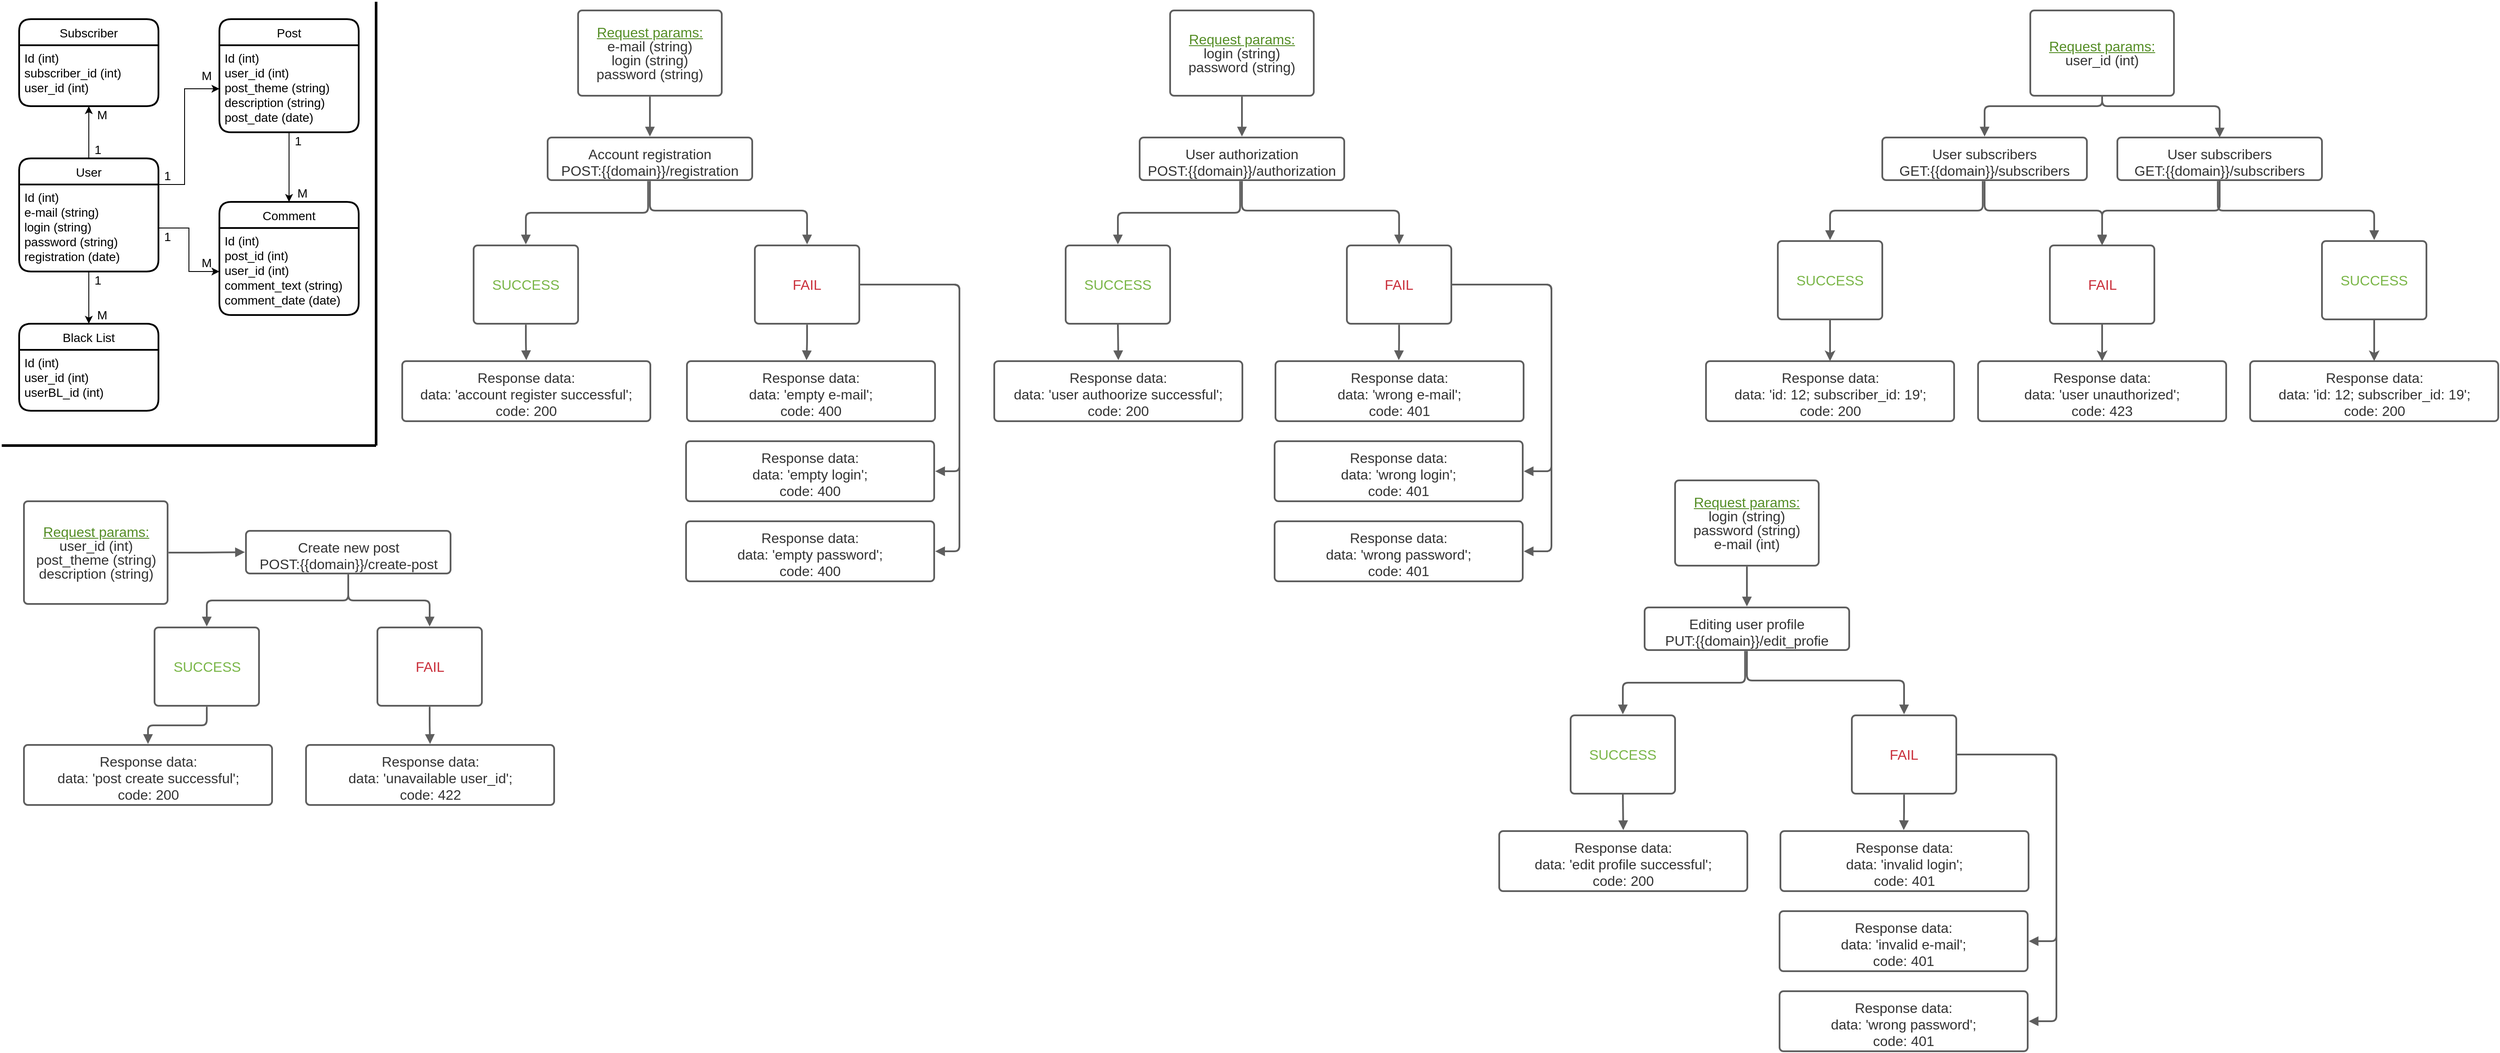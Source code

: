 <mxfile version="14.2.9" type="github">
  <diagram id="R2lEEEUBdFMjLlhIrx00" name="Page-1">
    <mxGraphModel dx="1271" dy="573" grid="1" gridSize="10" guides="1" tooltips="1" connect="1" arrows="1" fold="1" page="1" pageScale="1" pageWidth="850" pageHeight="1100" math="0" shadow="0" extFonts="Permanent Marker^https://fonts.googleapis.com/css?family=Permanent+Marker">
      <root>
        <mxCell id="0" />
        <mxCell id="1" parent="0" />
        <mxCell id="yUYZ5eMSsBjZkwTvTLRc-1" value="Subscriber" style="swimlane;childLayout=stackLayout;horizontal=1;startSize=30;horizontalStack=0;rounded=1;fontSize=14;fontStyle=0;strokeWidth=2;resizeParent=0;resizeLast=1;shadow=0;dashed=0;align=center;" parent="1" vertex="1">
          <mxGeometry x="30" y="30" width="160" height="100" as="geometry" />
        </mxCell>
        <mxCell id="yUYZ5eMSsBjZkwTvTLRc-2" value="Id (int)&#xa;subscriber_id (int)&#xa;user_id (int)&#xa;" style="align=left;strokeColor=none;fillColor=none;spacingLeft=4;fontSize=14;verticalAlign=top;resizable=0;rotatable=0;part=1;" parent="yUYZ5eMSsBjZkwTvTLRc-1" vertex="1">
          <mxGeometry y="30" width="160" height="70" as="geometry" />
        </mxCell>
        <mxCell id="yUYZ5eMSsBjZkwTvTLRc-13" style="edgeStyle=orthogonalEdgeStyle;rounded=0;orthogonalLoop=1;jettySize=auto;html=1;entryX=0.5;entryY=1;entryDx=0;entryDy=0;startSize=30;fontSize=14;" parent="1" source="yUYZ5eMSsBjZkwTvTLRc-3" target="yUYZ5eMSsBjZkwTvTLRc-2" edge="1">
          <mxGeometry relative="1" as="geometry" />
        </mxCell>
        <mxCell id="yUYZ5eMSsBjZkwTvTLRc-3" value="User" style="swimlane;childLayout=stackLayout;horizontal=1;startSize=30;horizontalStack=0;rounded=1;fontSize=14;fontStyle=0;strokeWidth=2;resizeParent=0;resizeLast=1;shadow=0;dashed=0;align=center;" parent="1" vertex="1">
          <mxGeometry x="30" y="190" width="160" height="130" as="geometry" />
        </mxCell>
        <mxCell id="yUYZ5eMSsBjZkwTvTLRc-4" value="Id (int)&#xa;e-mail (string)&#xa;login (string)&#xa;password (string)&#xa;registration (date)&#xa;" style="align=left;strokeColor=none;fillColor=none;spacingLeft=4;fontSize=14;verticalAlign=top;resizable=0;rotatable=0;part=1;" parent="yUYZ5eMSsBjZkwTvTLRc-3" vertex="1">
          <mxGeometry y="30" width="160" height="100" as="geometry" />
        </mxCell>
        <mxCell id="yUYZ5eMSsBjZkwTvTLRc-5" value="Black List" style="swimlane;childLayout=stackLayout;horizontal=1;startSize=30;horizontalStack=0;rounded=1;fontSize=14;fontStyle=0;strokeWidth=2;resizeParent=0;resizeLast=1;shadow=0;dashed=0;align=center;" parent="1" vertex="1">
          <mxGeometry x="30" y="380" width="160" height="100" as="geometry" />
        </mxCell>
        <mxCell id="yUYZ5eMSsBjZkwTvTLRc-6" value="Id (int)&#xa;user_id (int)&#xa;userBL_id (int)&#xa;" style="align=left;strokeColor=none;fillColor=none;spacingLeft=4;fontSize=14;verticalAlign=top;resizable=0;rotatable=0;part=1;" parent="yUYZ5eMSsBjZkwTvTLRc-5" vertex="1">
          <mxGeometry y="30" width="160" height="70" as="geometry" />
        </mxCell>
        <mxCell id="yUYZ5eMSsBjZkwTvTLRc-7" value="Comment" style="swimlane;childLayout=stackLayout;horizontal=1;startSize=30;horizontalStack=0;rounded=1;fontSize=14;fontStyle=0;strokeWidth=2;resizeParent=0;resizeLast=1;shadow=0;dashed=0;align=center;" parent="1" vertex="1">
          <mxGeometry x="260" y="240" width="160" height="130" as="geometry" />
        </mxCell>
        <mxCell id="yUYZ5eMSsBjZkwTvTLRc-8" value="Id (int)&#xa;post_id (int)&#xa;user_id (int)&#xa;comment_text (string)&#xa;comment_date (date)&#xa;" style="align=left;strokeColor=none;fillColor=none;spacingLeft=4;fontSize=14;verticalAlign=top;resizable=0;rotatable=0;part=1;" parent="yUYZ5eMSsBjZkwTvTLRc-7" vertex="1">
          <mxGeometry y="30" width="160" height="100" as="geometry" />
        </mxCell>
        <mxCell id="yUYZ5eMSsBjZkwTvTLRc-9" value="Post" style="swimlane;childLayout=stackLayout;horizontal=1;startSize=30;horizontalStack=0;rounded=1;fontSize=14;fontStyle=0;strokeWidth=2;resizeParent=0;resizeLast=1;shadow=0;dashed=0;align=center;" parent="1" vertex="1">
          <mxGeometry x="260" y="30" width="160" height="130" as="geometry" />
        </mxCell>
        <mxCell id="yUYZ5eMSsBjZkwTvTLRc-10" value="Id (int)&#xa;user_id (int)&#xa;post_theme (string)&#xa;description (string)&#xa;post_date (date)&#xa;" style="align=left;strokeColor=none;fillColor=none;spacingLeft=4;fontSize=14;verticalAlign=top;resizable=0;rotatable=0;part=1;" parent="yUYZ5eMSsBjZkwTvTLRc-9" vertex="1">
          <mxGeometry y="30" width="160" height="100" as="geometry" />
        </mxCell>
        <mxCell id="yUYZ5eMSsBjZkwTvTLRc-15" style="edgeStyle=orthogonalEdgeStyle;rounded=0;orthogonalLoop=1;jettySize=auto;html=1;exitX=1;exitY=0;exitDx=0;exitDy=0;entryX=0;entryY=0.5;entryDx=0;entryDy=0;startSize=30;fontSize=14;" parent="1" source="yUYZ5eMSsBjZkwTvTLRc-4" target="yUYZ5eMSsBjZkwTvTLRc-10" edge="1">
          <mxGeometry relative="1" as="geometry">
            <Array as="points">
              <mxPoint x="220" y="220" />
              <mxPoint x="220" y="110" />
            </Array>
          </mxGeometry>
        </mxCell>
        <mxCell id="yUYZ5eMSsBjZkwTvTLRc-16" style="edgeStyle=orthogonalEdgeStyle;rounded=0;orthogonalLoop=1;jettySize=auto;html=1;entryX=0;entryY=0.5;entryDx=0;entryDy=0;startSize=30;fontSize=14;" parent="1" source="yUYZ5eMSsBjZkwTvTLRc-4" target="yUYZ5eMSsBjZkwTvTLRc-8" edge="1">
          <mxGeometry relative="1" as="geometry" />
        </mxCell>
        <mxCell id="yUYZ5eMSsBjZkwTvTLRc-17" style="edgeStyle=orthogonalEdgeStyle;rounded=0;orthogonalLoop=1;jettySize=auto;html=1;entryX=0.5;entryY=0;entryDx=0;entryDy=0;startSize=30;fontSize=14;" parent="1" source="yUYZ5eMSsBjZkwTvTLRc-4" target="yUYZ5eMSsBjZkwTvTLRc-5" edge="1">
          <mxGeometry relative="1" as="geometry" />
        </mxCell>
        <mxCell id="yUYZ5eMSsBjZkwTvTLRc-18" value="&lt;div&gt;1&lt;/div&gt;" style="text;html=1;align=center;verticalAlign=middle;resizable=0;points=[];autosize=1;fontSize=14;" parent="1" vertex="1">
          <mxGeometry x="110" y="320" width="20" height="20" as="geometry" />
        </mxCell>
        <mxCell id="yUYZ5eMSsBjZkwTvTLRc-19" value="M" style="text;html=1;align=center;verticalAlign=middle;resizable=0;points=[];autosize=1;fontSize=14;" parent="1" vertex="1">
          <mxGeometry x="110" y="360" width="30" height="20" as="geometry" />
        </mxCell>
        <mxCell id="yUYZ5eMSsBjZkwTvTLRc-20" value="&lt;div&gt;1&lt;/div&gt;" style="text;html=1;align=center;verticalAlign=middle;resizable=0;points=[];autosize=1;fontSize=14;" parent="1" vertex="1">
          <mxGeometry x="110" y="170" width="20" height="20" as="geometry" />
        </mxCell>
        <mxCell id="yUYZ5eMSsBjZkwTvTLRc-21" value="&lt;div&gt;1&lt;/div&gt;" style="text;html=1;align=center;verticalAlign=middle;resizable=0;points=[];autosize=1;fontSize=14;" parent="1" vertex="1">
          <mxGeometry x="190" y="200" width="20" height="20" as="geometry" />
        </mxCell>
        <mxCell id="yUYZ5eMSsBjZkwTvTLRc-22" value="&lt;div&gt;1&lt;/div&gt;" style="text;html=1;align=center;verticalAlign=middle;resizable=0;points=[];autosize=1;fontSize=14;" parent="1" vertex="1">
          <mxGeometry x="190" y="270" width="20" height="20" as="geometry" />
        </mxCell>
        <mxCell id="yUYZ5eMSsBjZkwTvTLRc-23" value="M" style="text;html=1;align=center;verticalAlign=middle;resizable=0;points=[];autosize=1;fontSize=14;" parent="1" vertex="1">
          <mxGeometry x="110" y="130" width="30" height="20" as="geometry" />
        </mxCell>
        <mxCell id="yUYZ5eMSsBjZkwTvTLRc-24" value="M" style="text;html=1;align=center;verticalAlign=middle;resizable=0;points=[];autosize=1;fontSize=14;" parent="1" vertex="1">
          <mxGeometry x="230" y="300" width="30" height="20" as="geometry" />
        </mxCell>
        <mxCell id="yUYZ5eMSsBjZkwTvTLRc-25" value="M" style="text;html=1;align=center;verticalAlign=middle;resizable=0;points=[];autosize=1;fontSize=14;" parent="1" vertex="1">
          <mxGeometry x="230" y="85" width="30" height="20" as="geometry" />
        </mxCell>
        <mxCell id="yUYZ5eMSsBjZkwTvTLRc-26" style="edgeStyle=orthogonalEdgeStyle;rounded=0;orthogonalLoop=1;jettySize=auto;html=1;entryX=0.5;entryY=0;entryDx=0;entryDy=0;startSize=30;fontSize=14;" parent="1" source="yUYZ5eMSsBjZkwTvTLRc-10" target="yUYZ5eMSsBjZkwTvTLRc-7" edge="1">
          <mxGeometry relative="1" as="geometry" />
        </mxCell>
        <mxCell id="yUYZ5eMSsBjZkwTvTLRc-27" value="M" style="text;html=1;align=center;verticalAlign=middle;resizable=0;points=[];autosize=1;fontSize=14;" parent="1" vertex="1">
          <mxGeometry x="340" y="220" width="30" height="20" as="geometry" />
        </mxCell>
        <mxCell id="yUYZ5eMSsBjZkwTvTLRc-28" value="&lt;div&gt;1&lt;/div&gt;" style="text;html=1;align=center;verticalAlign=middle;resizable=0;points=[];autosize=1;fontSize=14;" parent="1" vertex="1">
          <mxGeometry x="340" y="160" width="20" height="20" as="geometry" />
        </mxCell>
        <mxCell id="yUYZ5eMSsBjZkwTvTLRc-30" value="" style="endArrow=none;html=1;fontSize=14;spacing=2;strokeWidth=3;" parent="1" edge="1">
          <mxGeometry width="50" height="50" relative="1" as="geometry">
            <mxPoint x="440" y="520" as="sourcePoint" />
            <mxPoint x="440" y="10" as="targetPoint" />
          </mxGeometry>
        </mxCell>
        <mxCell id="yUYZ5eMSsBjZkwTvTLRc-31" value="" style="endArrow=none;html=1;fontSize=14;strokeWidth=3;" parent="1" edge="1">
          <mxGeometry width="50" height="50" relative="1" as="geometry">
            <mxPoint x="10" y="520" as="sourcePoint" />
            <mxPoint x="440" y="520" as="targetPoint" />
          </mxGeometry>
        </mxCell>
        <UserObject label="&lt;div style=&quot;display: flex; justify-content: center; text-align: center; align-items: baseline; font-size: 0; line-height: 1;&quot;&gt;&lt;span style=&quot;font-size:11px;&quot;&gt;&lt;span style=&quot;font-size:16px;color:#548d25;text-decoration: underline;&quot;&gt;Request params:&lt;/span&gt;&lt;span style=&quot;font-size:16px;color:#333333;&quot;&gt;&#xa;e-mail (string)&#xa;login (string)&#xa;password (string)&lt;/span&gt;&lt;/span&gt;&lt;/div&gt;" lucidchartObjectId="-0H-oo554zJ2" id="yUYZ5eMSsBjZkwTvTLRc-32">
          <mxCell style="html=1;overflow=block;blockSpacing=1;whiteSpace=wrap;;whiteSpace=wrap;fontSize=11;spacing=9;strokeColor=#5e5e5e;strokeOpacity=100;rounded=1;absoluteArcSize=1;arcSize=9;strokeWidth=2;" parent="1" vertex="1">
            <mxGeometry x="672" y="20" width="165" height="98" as="geometry" />
          </mxCell>
        </UserObject>
        <UserObject label="Account registration&lt;br&gt;POST:{{domain}}/registration" placeholders="1" lucidchartObjectId="vvI-MO7HrQGr" id="yUYZ5eMSsBjZkwTvTLRc-33">
          <mxCell style="html=1;overflow=block;blockSpacing=1;whiteSpace=wrap;;whiteSpace=wrap;fontSize=16;fontColor=#333333;spacing=9;strokeColor=#5e5e5e;strokeOpacity=100;rounded=1;absoluteArcSize=1;arcSize=9;strokeWidth=2;" parent="1" vertex="1">
            <mxGeometry x="637" y="166" width="235" height="49" as="geometry" />
          </mxCell>
        </UserObject>
        <UserObject label="" lucidchartObjectId="WxI-h9yUGtVR" id="yUYZ5eMSsBjZkwTvTLRc-34">
          <mxCell style="html=1;jettySize=18;whiteSpace=wrap;fontSize=11;strokeColor=#5E5E5E;strokeWidth=2;rounded=1;arcSize=12;edgeStyle=orthogonalEdgeStyle;startArrow=none;;endArrow=block;endFill=1;;exitX=0.5;exitY=1.011;exitPerimeter=0;entryX=0.5;entryY=-0.023;entryPerimeter=0;" parent="1" source="yUYZ5eMSsBjZkwTvTLRc-32" target="yUYZ5eMSsBjZkwTvTLRc-33" edge="1">
            <mxGeometry width="100" height="100" relative="1" as="geometry">
              <Array as="points" />
            </mxGeometry>
          </mxCell>
        </UserObject>
        <UserObject label="SUCCESS" lucidchartObjectId="ozI-~Bv~R-w1" id="yUYZ5eMSsBjZkwTvTLRc-35">
          <mxCell style="html=1;overflow=block;blockSpacing=1;whiteSpace=wrap;;whiteSpace=wrap;fontSize=16;fontColor=#7ab648;spacing=9;strokeColor=#5e5e5e;strokeOpacity=100;rounded=1;absoluteArcSize=1;arcSize=9;strokeWidth=2;" parent="1" vertex="1">
            <mxGeometry x="552" y="290" width="120" height="90" as="geometry" />
          </mxCell>
        </UserObject>
        <UserObject label="FAIL" lucidchartObjectId="szI-w8sFnBnf" id="yUYZ5eMSsBjZkwTvTLRc-36">
          <mxCell style="html=1;overflow=block;blockSpacing=1;whiteSpace=wrap;;whiteSpace=wrap;fontSize=16;fontColor=#c92d39;spacing=9;strokeColor=#5e5e5e;strokeOpacity=100;rounded=1;absoluteArcSize=1;arcSize=9;strokeWidth=2;" parent="1" vertex="1">
            <mxGeometry x="875" y="290" width="120" height="90" as="geometry" />
          </mxCell>
        </UserObject>
        <UserObject label="" lucidchartObjectId="BAI-ErssLk9o" id="yUYZ5eMSsBjZkwTvTLRc-37">
          <mxCell style="html=1;jettySize=18;whiteSpace=wrap;fontSize=11;strokeColor=#5E5E5E;strokeWidth=2;rounded=1;arcSize=12;edgeStyle=orthogonalEdgeStyle;startArrow=none;;endArrow=block;endFill=1;;exitX=0.491;exitY=1.023;exitPerimeter=0;entryX=0.5;entryY=-0.012;entryPerimeter=0;" parent="1" source="yUYZ5eMSsBjZkwTvTLRc-33" target="yUYZ5eMSsBjZkwTvTLRc-35" edge="1">
            <mxGeometry width="100" height="100" relative="1" as="geometry">
              <Array as="points" />
            </mxGeometry>
          </mxCell>
        </UserObject>
        <UserObject label="" lucidchartObjectId="ZAI-2iIpJMfq" id="yUYZ5eMSsBjZkwTvTLRc-38">
          <mxCell style="html=1;jettySize=18;whiteSpace=wrap;fontSize=11;strokeColor=#5E5E5E;strokeWidth=2;rounded=1;arcSize=12;edgeStyle=orthogonalEdgeStyle;startArrow=none;;endArrow=block;endFill=1;;exitX=0.5;exitY=1.023;exitPerimeter=0;entryX=0.5;entryY=-0.013;entryPerimeter=0;" parent="1" source="yUYZ5eMSsBjZkwTvTLRc-33" target="yUYZ5eMSsBjZkwTvTLRc-36" edge="1">
            <mxGeometry width="100" height="100" relative="1" as="geometry">
              <Array as="points">
                <mxPoint x="755" y="250" />
                <mxPoint x="935" y="250" />
              </Array>
            </mxGeometry>
          </mxCell>
        </UserObject>
        <UserObject label="Response data:&#xa;data: &#39;account register successful&#39;;&#xa;code: 200" lucidchartObjectId="iBI-ynHrOhc_" id="yUYZ5eMSsBjZkwTvTLRc-39">
          <mxCell style="html=1;overflow=block;blockSpacing=1;whiteSpace=wrap;;whiteSpace=wrap;fontSize=16;fontColor=#333333;spacing=9;strokeColor=#5e5e5e;strokeOpacity=100;rounded=1;absoluteArcSize=1;arcSize=9;strokeWidth=2;" parent="1" vertex="1">
            <mxGeometry x="470" y="423" width="285" height="69" as="geometry" />
          </mxCell>
        </UserObject>
        <UserObject label="" lucidchartObjectId="9EI-BYswwbAP" id="yUYZ5eMSsBjZkwTvTLRc-40">
          <mxCell style="html=1;jettySize=18;whiteSpace=wrap;fontSize=11;strokeColor=#5E5E5E;strokeWidth=2;rounded=1;arcSize=12;edgeStyle=orthogonalEdgeStyle;startArrow=none;;endArrow=block;endFill=1;;exitX=0.5;exitY=1.013;exitPerimeter=0;entryX=0.5;entryY=-0.016;entryPerimeter=0;" parent="1" source="yUYZ5eMSsBjZkwTvTLRc-35" target="yUYZ5eMSsBjZkwTvTLRc-39" edge="1">
            <mxGeometry width="100" height="100" relative="1" as="geometry">
              <Array as="points" />
            </mxGeometry>
          </mxCell>
        </UserObject>
        <UserObject label="Response data:&#xa;data: &#39;empty login&#39;;&#xa;code: 400" lucidchartObjectId="mGI-UqAbHlHu" id="yUYZ5eMSsBjZkwTvTLRc-41">
          <mxCell style="html=1;overflow=block;blockSpacing=1;whiteSpace=wrap;;whiteSpace=wrap;fontSize=16;fontColor=#333333;spacing=9;strokeColor=#5e5e5e;strokeOpacity=100;rounded=1;absoluteArcSize=1;arcSize=9;strokeWidth=2;" parent="1" vertex="1">
            <mxGeometry x="796" y="515" width="285" height="69" as="geometry" />
          </mxCell>
        </UserObject>
        <UserObject label="Response data:&#xa;data: &#39;empty password&#39;;&#xa;code: 400" lucidchartObjectId="nGI-p5bjppHd" id="yUYZ5eMSsBjZkwTvTLRc-42">
          <mxCell style="html=1;overflow=block;blockSpacing=1;whiteSpace=wrap;;whiteSpace=wrap;fontSize=16;fontColor=#333333;spacing=9;strokeColor=#5e5e5e;strokeOpacity=100;rounded=1;absoluteArcSize=1;arcSize=9;strokeWidth=2;" parent="1" vertex="1">
            <mxGeometry x="796" y="607" width="285" height="69" as="geometry" />
          </mxCell>
        </UserObject>
        <UserObject label="Response data:&#xa;data: &#39;empty e-mail&#39;;&#xa;code: 400" lucidchartObjectId="oGI-XvLVlyW~" id="yUYZ5eMSsBjZkwTvTLRc-43">
          <mxCell style="html=1;overflow=block;blockSpacing=1;whiteSpace=wrap;;whiteSpace=wrap;fontSize=16;fontColor=#333333;spacing=9;strokeColor=#5e5e5e;strokeOpacity=100;rounded=1;absoluteArcSize=1;arcSize=9;strokeWidth=2;" parent="1" vertex="1">
            <mxGeometry x="797" y="423" width="285" height="69" as="geometry" />
          </mxCell>
        </UserObject>
        <UserObject label="" lucidchartObjectId="rVI-uZjmslWy" id="yUYZ5eMSsBjZkwTvTLRc-44">
          <mxCell style="html=1;jettySize=18;whiteSpace=wrap;fontSize=11;strokeColor=#5E5E5E;strokeWidth=2;rounded=1;arcSize=12;edgeStyle=orthogonalEdgeStyle;startArrow=none;;endArrow=block;endFill=1;;exitX=0.5;exitY=1.013;exitPerimeter=0;entryX=0.482;entryY=-0.016;entryPerimeter=0;" parent="1" source="yUYZ5eMSsBjZkwTvTLRc-36" target="yUYZ5eMSsBjZkwTvTLRc-43" edge="1">
            <mxGeometry width="100" height="100" relative="1" as="geometry">
              <Array as="points" />
            </mxGeometry>
          </mxCell>
        </UserObject>
        <UserObject label="" lucidchartObjectId="xVI-.dCCaYTM" id="yUYZ5eMSsBjZkwTvTLRc-45">
          <mxCell style="html=1;jettySize=18;whiteSpace=wrap;fontSize=11;strokeColor=#5E5E5E;strokeWidth=2;rounded=1;arcSize=12;edgeStyle=orthogonalEdgeStyle;startArrow=none;;endArrow=block;endFill=1;;exitX=1.009;exitY=0.5;exitPerimeter=0;entryX=1.004;entryY=0.5;entryPerimeter=0;" parent="1" source="yUYZ5eMSsBjZkwTvTLRc-36" target="yUYZ5eMSsBjZkwTvTLRc-41" edge="1">
            <mxGeometry width="100" height="100" relative="1" as="geometry">
              <Array as="points">
                <mxPoint x="1110" y="335" />
                <mxPoint x="1110" y="550" />
              </Array>
            </mxGeometry>
          </mxCell>
        </UserObject>
        <UserObject label="" lucidchartObjectId="EVI-ZB6B88M-" id="yUYZ5eMSsBjZkwTvTLRc-46">
          <mxCell style="html=1;jettySize=18;whiteSpace=wrap;fontSize=11;strokeColor=#5E5E5E;strokeWidth=2;rounded=1;arcSize=12;edgeStyle=orthogonalEdgeStyle;startArrow=none;;endArrow=block;endFill=1;;exitX=1.009;exitY=0.5;exitPerimeter=0;entryX=1.004;entryY=0.5;entryPerimeter=0;" parent="1" source="yUYZ5eMSsBjZkwTvTLRc-36" target="yUYZ5eMSsBjZkwTvTLRc-42" edge="1">
            <mxGeometry width="100" height="100" relative="1" as="geometry">
              <Array as="points">
                <mxPoint x="1110" y="335" />
                <mxPoint x="1110" y="642" />
              </Array>
            </mxGeometry>
          </mxCell>
        </UserObject>
        <UserObject label="&lt;div style=&quot;display: flex ; justify-content: center ; text-align: center ; align-items: baseline ; font-size: 0 ; line-height: 1&quot;&gt;&lt;span style=&quot;font-size: 11px&quot;&gt;&lt;span style=&quot;font-size: 16px ; color: #548d25 ; text-decoration: underline&quot;&gt;Request params:&lt;/span&gt;&lt;span style=&quot;font-size: 16px ; color: #333333&quot;&gt;&lt;br&gt;login (string)&lt;br&gt;password (string)&lt;/span&gt;&lt;/span&gt;&lt;/div&gt;" lucidchartObjectId="eZI-xbQhdXXN" id="yUYZ5eMSsBjZkwTvTLRc-47">
          <mxCell style="html=1;overflow=block;blockSpacing=1;whiteSpace=wrap;;whiteSpace=wrap;fontSize=11;spacing=9;strokeColor=#5e5e5e;strokeOpacity=100;rounded=1;absoluteArcSize=1;arcSize=9;strokeWidth=2;" parent="1" vertex="1">
            <mxGeometry x="1352" y="20" width="165" height="98" as="geometry" />
          </mxCell>
        </UserObject>
        <UserObject label="User authorization&lt;br&gt;POST:{{domain}}/authorization" placeholders="1" lucidchartObjectId="yPJ-TvSd5Ds4" id="yUYZ5eMSsBjZkwTvTLRc-48">
          <mxCell style="html=1;overflow=block;blockSpacing=1;whiteSpace=wrap;;whiteSpace=wrap;fontSize=16;fontColor=#333333;spacing=9;strokeColor=#5e5e5e;strokeOpacity=100;rounded=1;absoluteArcSize=1;arcSize=9;strokeWidth=2;" parent="1" vertex="1">
            <mxGeometry x="1317" y="166" width="235" height="49" as="geometry" />
          </mxCell>
        </UserObject>
        <UserObject label="" lucidchartObjectId="yPJ-rTKQBu1l" id="yUYZ5eMSsBjZkwTvTLRc-49">
          <mxCell style="html=1;jettySize=18;whiteSpace=wrap;fontSize=11;strokeColor=#5E5E5E;strokeWidth=2;rounded=1;arcSize=12;edgeStyle=orthogonalEdgeStyle;startArrow=none;;endArrow=block;endFill=1;;exitX=0.5;exitY=1.011;exitPerimeter=0;entryX=0.5;entryY=-0.023;entryPerimeter=0;" parent="1" source="yUYZ5eMSsBjZkwTvTLRc-47" target="yUYZ5eMSsBjZkwTvTLRc-48" edge="1">
            <mxGeometry width="100" height="100" relative="1" as="geometry">
              <Array as="points" />
            </mxGeometry>
          </mxCell>
        </UserObject>
        <UserObject label="SUCCESS" lucidchartObjectId="yPJ-_ZGBYfuC" id="yUYZ5eMSsBjZkwTvTLRc-50">
          <mxCell style="html=1;overflow=block;blockSpacing=1;whiteSpace=wrap;;whiteSpace=wrap;fontSize=16;fontColor=#7ab648;spacing=9;strokeColor=#5e5e5e;strokeOpacity=100;rounded=1;absoluteArcSize=1;arcSize=9;strokeWidth=2;" parent="1" vertex="1">
            <mxGeometry x="1232" y="290" width="120" height="90" as="geometry" />
          </mxCell>
        </UserObject>
        <UserObject label="FAIL" lucidchartObjectId="yPJ-RTUxLs7B" id="yUYZ5eMSsBjZkwTvTLRc-51">
          <mxCell style="html=1;overflow=block;blockSpacing=1;whiteSpace=wrap;;whiteSpace=wrap;fontSize=16;fontColor=#c92d39;spacing=9;strokeColor=#5e5e5e;strokeOpacity=100;rounded=1;absoluteArcSize=1;arcSize=9;strokeWidth=2;" parent="1" vertex="1">
            <mxGeometry x="1555" y="290" width="120" height="90" as="geometry" />
          </mxCell>
        </UserObject>
        <UserObject label="" lucidchartObjectId="yPJ-_bP76uJ8" id="yUYZ5eMSsBjZkwTvTLRc-52">
          <mxCell style="html=1;jettySize=18;whiteSpace=wrap;fontSize=11;strokeColor=#5E5E5E;strokeWidth=2;rounded=1;arcSize=12;edgeStyle=orthogonalEdgeStyle;startArrow=none;;endArrow=block;endFill=1;;exitX=0.491;exitY=1.023;exitPerimeter=0;entryX=0.5;entryY=-0.013;entryPerimeter=0;" parent="1" source="yUYZ5eMSsBjZkwTvTLRc-48" target="yUYZ5eMSsBjZkwTvTLRc-50" edge="1">
            <mxGeometry width="100" height="100" relative="1" as="geometry">
              <Array as="points" />
            </mxGeometry>
          </mxCell>
        </UserObject>
        <UserObject label="" lucidchartObjectId="yPJ-26G~WaKy" id="yUYZ5eMSsBjZkwTvTLRc-53">
          <mxCell style="html=1;jettySize=18;whiteSpace=wrap;fontSize=11;strokeColor=#5E5E5E;strokeWidth=2;rounded=1;arcSize=12;edgeStyle=orthogonalEdgeStyle;startArrow=none;;endArrow=block;endFill=1;;exitX=0.5;exitY=1.023;exitPerimeter=0;entryX=0.5;entryY=-0.013;entryPerimeter=0;" parent="1" source="yUYZ5eMSsBjZkwTvTLRc-48" target="yUYZ5eMSsBjZkwTvTLRc-51" edge="1">
            <mxGeometry width="100" height="100" relative="1" as="geometry">
              <Array as="points">
                <mxPoint x="1435" y="250" />
                <mxPoint x="1615" y="250" />
              </Array>
            </mxGeometry>
          </mxCell>
        </UserObject>
        <UserObject label="Response data:&#xa;data: &#39;user authoorize successful&#39;;&#xa;code: 200" lucidchartObjectId="sQR-vdR5WiBa" id="yUYZ5eMSsBjZkwTvTLRc-54">
          <mxCell style="html=1;overflow=block;blockSpacing=1;whiteSpace=wrap;;whiteSpace=wrap;fontSize=16;fontColor=#333333;spacing=9;strokeColor=#5e5e5e;strokeOpacity=100;rounded=1;absoluteArcSize=1;arcSize=9;strokeWidth=2;" parent="1" vertex="1">
            <mxGeometry x="1150" y="423" width="285" height="69" as="geometry" />
          </mxCell>
        </UserObject>
        <UserObject label="" lucidchartObjectId="sQR-2-nFvzkj" id="yUYZ5eMSsBjZkwTvTLRc-55">
          <mxCell style="html=1;jettySize=18;whiteSpace=wrap;fontSize=11;strokeColor=#5E5E5E;strokeWidth=2;rounded=1;arcSize=12;edgeStyle=orthogonalEdgeStyle;startArrow=none;;endArrow=block;endFill=1;;entryX=0.5;entryY=-0.016;entryPerimeter=0;" parent="1" target="yUYZ5eMSsBjZkwTvTLRc-54" edge="1">
            <mxGeometry width="100" height="100" relative="1" as="geometry">
              <Array as="points" />
              <mxPoint x="1292" y="381" as="sourcePoint" />
            </mxGeometry>
          </mxCell>
        </UserObject>
        <UserObject label="Response data:&#xa;data: &#39;wrong login&#39;;&#xa;code: 401" lucidchartObjectId="YQR-j-uRpF7e" id="yUYZ5eMSsBjZkwTvTLRc-56">
          <mxCell style="html=1;overflow=block;blockSpacing=1;whiteSpace=wrap;;whiteSpace=wrap;fontSize=16;fontColor=#333333;spacing=9;strokeColor=#5e5e5e;strokeOpacity=100;rounded=1;absoluteArcSize=1;arcSize=9;strokeWidth=2;" parent="1" vertex="1">
            <mxGeometry x="1472" y="515" width="285" height="69" as="geometry" />
          </mxCell>
        </UserObject>
        <UserObject label="Response data:&#xa;data: &#39;wrong password&#39;;&#xa;code: 401" lucidchartObjectId="YQR-Ckp2AN12" id="yUYZ5eMSsBjZkwTvTLRc-57">
          <mxCell style="html=1;overflow=block;blockSpacing=1;whiteSpace=wrap;;whiteSpace=wrap;fontSize=16;fontColor=#333333;spacing=9;strokeColor=#5e5e5e;strokeOpacity=100;rounded=1;absoluteArcSize=1;arcSize=9;strokeWidth=2;" parent="1" vertex="1">
            <mxGeometry x="1472" y="607" width="285" height="69" as="geometry" />
          </mxCell>
        </UserObject>
        <UserObject label="Response data:&#xa;data: &#39;wrong e-mail&#39;;&#xa;code: 401" lucidchartObjectId="YQR-jdJuL0xH" id="yUYZ5eMSsBjZkwTvTLRc-58">
          <mxCell style="html=1;overflow=block;blockSpacing=1;whiteSpace=wrap;;whiteSpace=wrap;fontSize=16;fontColor=#333333;spacing=9;strokeColor=#5e5e5e;strokeOpacity=100;rounded=1;absoluteArcSize=1;arcSize=9;strokeWidth=2;" parent="1" vertex="1">
            <mxGeometry x="1473" y="423" width="285" height="69" as="geometry" />
          </mxCell>
        </UserObject>
        <UserObject label="" lucidchartObjectId="YQR-r2OVzj~-" id="yUYZ5eMSsBjZkwTvTLRc-59">
          <mxCell style="html=1;jettySize=18;whiteSpace=wrap;fontSize=11;strokeColor=#5E5E5E;strokeWidth=2;rounded=1;arcSize=12;edgeStyle=orthogonalEdgeStyle;startArrow=none;;endArrow=block;endFill=1;;exitX=0.5;exitY=1.013;exitPerimeter=0;entryX=0.497;entryY=-0.016;entryPerimeter=0;" parent="1" source="yUYZ5eMSsBjZkwTvTLRc-51" target="yUYZ5eMSsBjZkwTvTLRc-58" edge="1">
            <mxGeometry width="100" height="100" relative="1" as="geometry">
              <Array as="points" />
            </mxGeometry>
          </mxCell>
        </UserObject>
        <UserObject label="" lucidchartObjectId="YQR-hf53wKTe" id="yUYZ5eMSsBjZkwTvTLRc-60">
          <mxCell style="html=1;jettySize=18;whiteSpace=wrap;fontSize=11;strokeColor=#5E5E5E;strokeWidth=2;rounded=1;arcSize=12;edgeStyle=orthogonalEdgeStyle;startArrow=none;;endArrow=block;endFill=1;;exitX=1.009;exitY=0.5;exitPerimeter=0;entryX=1.004;entryY=0.5;entryPerimeter=0;" parent="1" source="yUYZ5eMSsBjZkwTvTLRc-51" target="yUYZ5eMSsBjZkwTvTLRc-56" edge="1">
            <mxGeometry width="100" height="100" relative="1" as="geometry">
              <Array as="points">
                <mxPoint x="1790" y="335" />
                <mxPoint x="1790" y="550" />
              </Array>
            </mxGeometry>
          </mxCell>
        </UserObject>
        <UserObject label="" lucidchartObjectId="YQR-K2DtXUxo" id="yUYZ5eMSsBjZkwTvTLRc-61">
          <mxCell style="html=1;jettySize=18;whiteSpace=wrap;fontSize=11;strokeColor=#5E5E5E;strokeWidth=2;rounded=1;arcSize=12;edgeStyle=orthogonalEdgeStyle;startArrow=none;;endArrow=block;endFill=1;;exitX=1.009;exitY=0.5;exitPerimeter=0;entryX=1.004;entryY=0.5;entryPerimeter=0;" parent="1" source="yUYZ5eMSsBjZkwTvTLRc-51" target="yUYZ5eMSsBjZkwTvTLRc-57" edge="1">
            <mxGeometry width="100" height="100" relative="1" as="geometry">
              <Array as="points">
                <mxPoint x="1790" y="335" />
                <mxPoint x="1790" y="642" />
              </Array>
            </mxGeometry>
          </mxCell>
        </UserObject>
        <UserObject label="&lt;div style=&quot;display: flex ; justify-content: center ; text-align: center ; align-items: baseline ; font-size: 0 ; line-height: 1&quot;&gt;&lt;span style=&quot;font-size: 11px&quot;&gt;&lt;span style=&quot;font-size: 16px ; color: #548d25 ; text-decoration: underline&quot;&gt;Request params:&lt;/span&gt;&lt;span style=&quot;font-size: 16px ; color: #333333&quot;&gt;&lt;br&gt;user_id (int)&lt;br&gt;post_theme (string)&lt;br&gt;description (string)&lt;/span&gt;&lt;/span&gt;&lt;/div&gt;" lucidchartObjectId="g6T-ZMtP7VVi" id="yUYZ5eMSsBjZkwTvTLRc-62">
          <mxCell style="html=1;overflow=block;blockSpacing=1;whiteSpace=wrap;;whiteSpace=wrap;fontSize=11;spacing=9;strokeColor=#5e5e5e;strokeOpacity=100;rounded=1;absoluteArcSize=1;arcSize=9;strokeWidth=2;" parent="1" vertex="1">
            <mxGeometry x="35.5" y="584" width="165" height="118" as="geometry" />
          </mxCell>
        </UserObject>
        <UserObject label="Create new post&lt;br&gt;POST:{{domain}}/create-post" placeholders="1" lucidchartObjectId="B6T-HFHaklTh" id="yUYZ5eMSsBjZkwTvTLRc-63">
          <mxCell style="html=1;overflow=block;blockSpacing=1;whiteSpace=wrap;;whiteSpace=wrap;fontSize=16;fontColor=#333333;spacing=9;strokeColor=#5e5e5e;strokeOpacity=100;rounded=1;absoluteArcSize=1;arcSize=9;strokeWidth=2;" parent="1" vertex="1">
            <mxGeometry x="290.5" y="618" width="235" height="49" as="geometry" />
          </mxCell>
        </UserObject>
        <UserObject label="" lucidchartObjectId="X6T-VOL31Wds" id="yUYZ5eMSsBjZkwTvTLRc-64">
          <mxCell style="html=1;jettySize=18;whiteSpace=wrap;fontSize=11;strokeColor=#5E5E5E;strokeWidth=2;rounded=1;arcSize=12;edgeStyle=orthogonalEdgeStyle;startArrow=none;;endArrow=block;endFill=1;;exitX=1.007;exitY=0.5;exitPerimeter=0;entryX=-0.005;entryY=0.5;entryPerimeter=0;" parent="1" source="yUYZ5eMSsBjZkwTvTLRc-62" target="yUYZ5eMSsBjZkwTvTLRc-63" edge="1">
            <mxGeometry width="100" height="100" relative="1" as="geometry">
              <Array as="points" />
            </mxGeometry>
          </mxCell>
        </UserObject>
        <UserObject label="SUCCESS" lucidchartObjectId="1wV-HLjm8lbw" id="yUYZ5eMSsBjZkwTvTLRc-65">
          <mxCell style="html=1;overflow=block;blockSpacing=1;whiteSpace=wrap;;whiteSpace=wrap;fontSize=16;fontColor=#7ab648;spacing=9;strokeColor=#5e5e5e;strokeOpacity=100;rounded=1;absoluteArcSize=1;arcSize=9;strokeWidth=2;" parent="1" vertex="1">
            <mxGeometry x="185.5" y="729" width="120" height="90" as="geometry" />
          </mxCell>
        </UserObject>
        <UserObject label="FAIL" lucidchartObjectId="1wV-N~le013a" id="yUYZ5eMSsBjZkwTvTLRc-66">
          <mxCell style="html=1;overflow=block;blockSpacing=1;whiteSpace=wrap;;whiteSpace=wrap;fontSize=16;fontColor=#c92d39;spacing=9;strokeColor=#5e5e5e;strokeOpacity=100;rounded=1;absoluteArcSize=1;arcSize=9;strokeWidth=2;" parent="1" vertex="1">
            <mxGeometry x="441.5" y="729" width="120" height="90" as="geometry" />
          </mxCell>
        </UserObject>
        <UserObject label="" lucidchartObjectId="1wV-oQaD6OCh" id="yUYZ5eMSsBjZkwTvTLRc-67">
          <mxCell style="html=1;jettySize=18;whiteSpace=wrap;fontSize=11;strokeColor=#5E5E5E;strokeWidth=2;rounded=1;arcSize=12;edgeStyle=orthogonalEdgeStyle;startArrow=none;;endArrow=block;endFill=1;;exitX=0.5;exitY=1.023;exitPerimeter=0;entryX=0.5;entryY=-0.012;entryPerimeter=0;" parent="1" source="yUYZ5eMSsBjZkwTvTLRc-63" target="yUYZ5eMSsBjZkwTvTLRc-65" edge="1">
            <mxGeometry width="100" height="100" relative="1" as="geometry">
              <Array as="points" />
            </mxGeometry>
          </mxCell>
        </UserObject>
        <UserObject label="" lucidchartObjectId="1wV-X-ang1El" id="yUYZ5eMSsBjZkwTvTLRc-68">
          <mxCell style="html=1;jettySize=18;whiteSpace=wrap;fontSize=11;strokeColor=#5E5E5E;strokeWidth=2;rounded=1;arcSize=12;edgeStyle=orthogonalEdgeStyle;startArrow=none;;endArrow=block;endFill=1;;exitX=0.5;exitY=1.023;exitPerimeter=0;entryX=0.5;entryY=-0.012;entryPerimeter=0;" parent="1" source="yUYZ5eMSsBjZkwTvTLRc-63" target="yUYZ5eMSsBjZkwTvTLRc-66" edge="1">
            <mxGeometry width="100" height="100" relative="1" as="geometry">
              <Array as="points" />
            </mxGeometry>
          </mxCell>
        </UserObject>
        <UserObject label="Response data:&#xa;data: &#39;post create successful&#39;;&#xa;code: 200" lucidchartObjectId="CxV-36uQc-.q" id="yUYZ5eMSsBjZkwTvTLRc-69">
          <mxCell style="html=1;overflow=block;blockSpacing=1;whiteSpace=wrap;;whiteSpace=wrap;fontSize=16;fontColor=#333333;spacing=9;strokeColor=#5e5e5e;strokeOpacity=100;rounded=1;absoluteArcSize=1;arcSize=9;strokeWidth=2;" parent="1" vertex="1">
            <mxGeometry x="35.5" y="864" width="285" height="69" as="geometry" />
          </mxCell>
        </UserObject>
        <UserObject label="" lucidchartObjectId="CxV-Fn~0.yGv" id="yUYZ5eMSsBjZkwTvTLRc-70">
          <mxCell style="html=1;jettySize=18;whiteSpace=wrap;fontSize=11;strokeColor=#5E5E5E;strokeWidth=2;rounded=1;arcSize=12;edgeStyle=orthogonalEdgeStyle;startArrow=none;;endArrow=block;endFill=1;;exitX=0.5;exitY=1.013;exitPerimeter=0;entryX=0.5;entryY=-0.016;entryPerimeter=0;" parent="1" source="yUYZ5eMSsBjZkwTvTLRc-65" target="yUYZ5eMSsBjZkwTvTLRc-69" edge="1">
            <mxGeometry width="100" height="100" relative="1" as="geometry">
              <Array as="points" />
            </mxGeometry>
          </mxCell>
        </UserObject>
        <UserObject label="Response data:&#xa;data: &#39;unavailable user_id&#39;;&#xa;code: 422" lucidchartObjectId="lFV-mU.Gc0to" id="yUYZ5eMSsBjZkwTvTLRc-71">
          <mxCell style="html=1;overflow=block;blockSpacing=1;whiteSpace=wrap;;whiteSpace=wrap;fontSize=16;fontColor=#333333;spacing=9;strokeColor=#5e5e5e;strokeOpacity=100;rounded=1;absoluteArcSize=1;arcSize=9;strokeWidth=2;" parent="1" vertex="1">
            <mxGeometry x="359.5" y="864" width="285" height="69" as="geometry" />
          </mxCell>
        </UserObject>
        <UserObject label="" lucidchartObjectId="K7W-So741rrk" id="yUYZ5eMSsBjZkwTvTLRc-72">
          <mxCell style="html=1;jettySize=18;whiteSpace=wrap;fontSize=11;strokeColor=#5E5E5E;strokeWidth=2;rounded=1;arcSize=12;edgeStyle=orthogonalEdgeStyle;startArrow=none;;endArrow=block;endFill=1;;exitX=0.5;exitY=1.013;exitPerimeter=0;entryX=0.5;entryY=-0.016;entryPerimeter=0;" parent="1" source="yUYZ5eMSsBjZkwTvTLRc-66" target="yUYZ5eMSsBjZkwTvTLRc-71" edge="1">
            <mxGeometry width="100" height="100" relative="1" as="geometry">
              <Array as="points" />
            </mxGeometry>
          </mxCell>
        </UserObject>
        <UserObject label="&lt;div style=&quot;display: flex ; justify-content: center ; text-align: center ; align-items: baseline ; font-size: 0 ; line-height: 1&quot;&gt;&lt;span style=&quot;font-size: 11px&quot;&gt;&lt;span style=&quot;font-size: 16px ; color: #548d25 ; text-decoration: underline&quot;&gt;Request params:&lt;/span&gt;&lt;span style=&quot;font-size: 16px ; color: #333333&quot;&gt;&lt;br&gt;user_id (int)&lt;/span&gt;&lt;/span&gt;&lt;/div&gt;" lucidchartObjectId="eZI-xbQhdXXN" id="eecHcnSkT3bt_-zTfeDn-1">
          <mxCell style="html=1;overflow=block;blockSpacing=1;whiteSpace=wrap;;whiteSpace=wrap;fontSize=11;spacing=9;strokeColor=#5e5e5e;strokeOpacity=100;rounded=1;absoluteArcSize=1;arcSize=9;strokeWidth=2;" vertex="1" parent="1">
            <mxGeometry x="2340" y="20" width="165" height="98" as="geometry" />
          </mxCell>
        </UserObject>
        <UserObject label="User subscribers&lt;br&gt;GET:{{domain}}/subscribers" placeholders="1" lucidchartObjectId="yPJ-TvSd5Ds4" id="eecHcnSkT3bt_-zTfeDn-2">
          <mxCell style="html=1;overflow=block;blockSpacing=1;whiteSpace=wrap;;whiteSpace=wrap;fontSize=16;fontColor=#333333;spacing=9;strokeColor=#5e5e5e;strokeOpacity=100;rounded=1;absoluteArcSize=1;arcSize=9;strokeWidth=2;" vertex="1" parent="1">
            <mxGeometry x="2170" y="166" width="235" height="49" as="geometry" />
          </mxCell>
        </UserObject>
        <UserObject label="" lucidchartObjectId="yPJ-rTKQBu1l" id="eecHcnSkT3bt_-zTfeDn-3">
          <mxCell style="html=1;jettySize=18;whiteSpace=wrap;fontSize=11;strokeColor=#5E5E5E;strokeWidth=2;rounded=1;arcSize=12;edgeStyle=orthogonalEdgeStyle;startArrow=none;;endArrow=block;endFill=1;;exitX=0.5;exitY=1.011;exitPerimeter=0;entryX=0.5;entryY=-0.023;entryPerimeter=0;" edge="1" parent="1" source="eecHcnSkT3bt_-zTfeDn-1" target="eecHcnSkT3bt_-zTfeDn-2">
            <mxGeometry width="100" height="100" relative="1" as="geometry">
              <Array as="points">
                <mxPoint x="2423" y="130" />
                <mxPoint x="2288" y="130" />
              </Array>
            </mxGeometry>
          </mxCell>
        </UserObject>
        <mxCell id="eecHcnSkT3bt_-zTfeDn-10" style="edgeStyle=orthogonalEdgeStyle;rounded=1;orthogonalLoop=1;jettySize=auto;html=1;entryX=0.5;entryY=0;entryDx=0;entryDy=0;strokeWidth=2;strokeColor=#5E5E5E;" edge="1" parent="1" source="eecHcnSkT3bt_-zTfeDn-4" target="eecHcnSkT3bt_-zTfeDn-8">
          <mxGeometry relative="1" as="geometry" />
        </mxCell>
        <UserObject label="SUCCESS" lucidchartObjectId="yPJ-_ZGBYfuC" id="eecHcnSkT3bt_-zTfeDn-4">
          <mxCell style="html=1;overflow=block;blockSpacing=1;whiteSpace=wrap;;whiteSpace=wrap;fontSize=16;fontColor=#7ab648;spacing=9;strokeColor=#5e5e5e;strokeOpacity=100;rounded=1;absoluteArcSize=1;arcSize=9;strokeWidth=2;" vertex="1" parent="1">
            <mxGeometry x="2050" y="285" width="120" height="90" as="geometry" />
          </mxCell>
        </UserObject>
        <mxCell id="eecHcnSkT3bt_-zTfeDn-21" style="edgeStyle=orthogonalEdgeStyle;rounded=1;orthogonalLoop=1;jettySize=auto;html=1;entryX=0.5;entryY=0;entryDx=0;entryDy=0;strokeWidth=2;strokeColor=#5e5e5e;" edge="1" parent="1" source="eecHcnSkT3bt_-zTfeDn-5" target="eecHcnSkT3bt_-zTfeDn-20">
          <mxGeometry relative="1" as="geometry" />
        </mxCell>
        <UserObject label="FAIL" lucidchartObjectId="yPJ-RTUxLs7B" id="eecHcnSkT3bt_-zTfeDn-5">
          <mxCell style="html=1;overflow=block;blockSpacing=1;whiteSpace=wrap;;whiteSpace=wrap;fontSize=16;fontColor=#c92d39;spacing=9;strokeColor=#5e5e5e;strokeOpacity=100;rounded=1;absoluteArcSize=1;arcSize=9;strokeWidth=2;" vertex="1" parent="1">
            <mxGeometry x="2362.5" y="290" width="120" height="90" as="geometry" />
          </mxCell>
        </UserObject>
        <UserObject label="" lucidchartObjectId="yPJ-_bP76uJ8" id="eecHcnSkT3bt_-zTfeDn-6">
          <mxCell style="html=1;jettySize=18;whiteSpace=wrap;fontSize=11;strokeColor=#5E5E5E;strokeWidth=2;rounded=1;arcSize=12;edgeStyle=orthogonalEdgeStyle;startArrow=none;;endArrow=block;endFill=1;;exitX=0.491;exitY=1.023;exitPerimeter=0;entryX=0.5;entryY=-0.013;entryPerimeter=0;" edge="1" parent="1" source="eecHcnSkT3bt_-zTfeDn-2" target="eecHcnSkT3bt_-zTfeDn-4">
            <mxGeometry width="100" height="100" relative="1" as="geometry">
              <Array as="points">
                <mxPoint x="2285" y="250" />
                <mxPoint x="2110" y="250" />
              </Array>
            </mxGeometry>
          </mxCell>
        </UserObject>
        <UserObject label="" lucidchartObjectId="yPJ-26G~WaKy" id="eecHcnSkT3bt_-zTfeDn-7">
          <mxCell style="html=1;jettySize=18;whiteSpace=wrap;fontSize=11;strokeColor=#5E5E5E;strokeWidth=2;rounded=1;arcSize=12;edgeStyle=orthogonalEdgeStyle;startArrow=none;;endArrow=block;endFill=1;;exitX=0.5;exitY=1.023;exitPerimeter=0;entryX=0.5;entryY=-0.013;entryPerimeter=0;" edge="1" parent="1" source="eecHcnSkT3bt_-zTfeDn-2" target="eecHcnSkT3bt_-zTfeDn-5">
            <mxGeometry width="100" height="100" relative="1" as="geometry">
              <Array as="points">
                <mxPoint x="2288" y="250" />
                <mxPoint x="2423" y="250" />
              </Array>
            </mxGeometry>
          </mxCell>
        </UserObject>
        <UserObject label="Response data:&lt;br&gt;data: &#39;id: 12; subscriber_id: 19&#39;;&lt;br&gt;code: 200" lucidchartObjectId="sQR-vdR5WiBa" id="eecHcnSkT3bt_-zTfeDn-8">
          <mxCell style="html=1;overflow=block;blockSpacing=1;whiteSpace=wrap;;whiteSpace=wrap;fontSize=16;fontColor=#333333;spacing=9;strokeColor=#5e5e5e;strokeOpacity=100;rounded=1;absoluteArcSize=1;arcSize=9;strokeWidth=2;" vertex="1" parent="1">
            <mxGeometry x="1967.5" y="423" width="285" height="69" as="geometry" />
          </mxCell>
        </UserObject>
        <UserObject label="User subscribers&lt;br&gt;GET:{{domain}}/subscribers" placeholders="1" lucidchartObjectId="yPJ-TvSd5Ds4" id="eecHcnSkT3bt_-zTfeDn-11">
          <mxCell style="html=1;overflow=block;blockSpacing=1;whiteSpace=wrap;;whiteSpace=wrap;fontSize=16;fontColor=#333333;spacing=9;strokeColor=#5e5e5e;strokeOpacity=100;rounded=1;absoluteArcSize=1;arcSize=9;strokeWidth=2;" vertex="1" parent="1">
            <mxGeometry x="2440" y="166" width="235" height="49" as="geometry" />
          </mxCell>
        </UserObject>
        <mxCell id="eecHcnSkT3bt_-zTfeDn-23" style="edgeStyle=orthogonalEdgeStyle;rounded=1;orthogonalLoop=1;jettySize=auto;html=1;strokeColor=#5E5E5E;strokeWidth=2;entryX=0.5;entryY=0;entryDx=0;entryDy=0;" edge="1" parent="1" source="eecHcnSkT3bt_-zTfeDn-12" target="eecHcnSkT3bt_-zTfeDn-22">
          <mxGeometry relative="1" as="geometry">
            <mxPoint x="2765" y="420" as="targetPoint" />
          </mxGeometry>
        </mxCell>
        <UserObject label="SUCCESS" lucidchartObjectId="yPJ-_ZGBYfuC" id="eecHcnSkT3bt_-zTfeDn-12">
          <mxCell style="html=1;overflow=block;blockSpacing=1;whiteSpace=wrap;;whiteSpace=wrap;fontSize=16;fontColor=#7ab648;spacing=9;strokeColor=#5e5e5e;strokeOpacity=100;rounded=1;absoluteArcSize=1;arcSize=9;strokeWidth=2;" vertex="1" parent="1">
            <mxGeometry x="2675" y="285" width="120" height="90" as="geometry" />
          </mxCell>
        </UserObject>
        <UserObject label="" lucidchartObjectId="yPJ-_bP76uJ8" id="eecHcnSkT3bt_-zTfeDn-14">
          <mxCell style="html=1;jettySize=18;whiteSpace=wrap;fontSize=11;strokeColor=#5E5E5E;strokeWidth=2;rounded=1;arcSize=12;edgeStyle=orthogonalEdgeStyle;startArrow=none;;endArrow=block;endFill=1;;exitX=0.491;exitY=1.023;exitPerimeter=0;entryX=0.5;entryY=-0.013;entryPerimeter=0;" edge="1" parent="1" source="eecHcnSkT3bt_-zTfeDn-11" target="eecHcnSkT3bt_-zTfeDn-12">
            <mxGeometry width="100" height="100" relative="1" as="geometry">
              <Array as="points">
                <mxPoint x="2555" y="250" />
                <mxPoint x="2735" y="250" />
              </Array>
            </mxGeometry>
          </mxCell>
        </UserObject>
        <UserObject label="" lucidchartObjectId="yPJ-_bP76uJ8" id="eecHcnSkT3bt_-zTfeDn-17">
          <mxCell style="html=1;jettySize=18;whiteSpace=wrap;fontSize=11;strokeColor=#5E5E5E;strokeWidth=2;rounded=1;arcSize=12;edgeStyle=orthogonalEdgeStyle;startArrow=none;;endArrow=block;endFill=1;;entryX=0.5;entryY=0;entryDx=0;entryDy=0;exitX=0.5;exitY=1;exitDx=0;exitDy=0;" edge="1" parent="1" source="eecHcnSkT3bt_-zTfeDn-11" target="eecHcnSkT3bt_-zTfeDn-5">
            <mxGeometry width="100" height="100" relative="1" as="geometry">
              <Array as="points">
                <mxPoint x="2558" y="250" />
                <mxPoint x="2423" y="250" />
              </Array>
              <mxPoint x="2590" y="290" as="sourcePoint" />
              <mxPoint x="2490" y="290" as="targetPoint" />
            </mxGeometry>
          </mxCell>
        </UserObject>
        <UserObject label="" lucidchartObjectId="yPJ-rTKQBu1l" id="eecHcnSkT3bt_-zTfeDn-19">
          <mxCell style="html=1;jettySize=18;whiteSpace=wrap;fontSize=11;strokeColor=#5E5E5E;strokeWidth=2;rounded=1;arcSize=12;edgeStyle=orthogonalEdgeStyle;startArrow=none;;endArrow=block;endFill=1;;exitX=0.5;exitY=1;exitDx=0;exitDy=0;entryX=0.5;entryY=0;entryDx=0;entryDy=0;" edge="1" parent="1" source="eecHcnSkT3bt_-zTfeDn-1" target="eecHcnSkT3bt_-zTfeDn-11">
            <mxGeometry width="100" height="100" relative="1" as="geometry">
              <Array as="points">
                <mxPoint x="2423" y="130" />
                <mxPoint x="2558" y="130" />
              </Array>
              <mxPoint x="2432.5" y="129.078" as="sourcePoint" />
              <mxPoint x="2670" y="90" as="targetPoint" />
            </mxGeometry>
          </mxCell>
        </UserObject>
        <UserObject label="Response data:&lt;br&gt;data: &#39;user unauthorized&#39;;&lt;br&gt;code: 423" lucidchartObjectId="YQR-jdJuL0xH" id="eecHcnSkT3bt_-zTfeDn-20">
          <mxCell style="html=1;overflow=block;blockSpacing=1;whiteSpace=wrap;;whiteSpace=wrap;fontSize=16;fontColor=#333333;spacing=9;strokeColor=#5e5e5e;strokeOpacity=100;rounded=1;absoluteArcSize=1;arcSize=9;strokeWidth=2;" vertex="1" parent="1">
            <mxGeometry x="2280" y="423" width="285" height="69" as="geometry" />
          </mxCell>
        </UserObject>
        <UserObject label="Response data:&lt;br&gt;data: &#39;id: 12; subscriber_id: 19&#39;;&lt;br&gt;code: 200" lucidchartObjectId="sQR-vdR5WiBa" id="eecHcnSkT3bt_-zTfeDn-22">
          <mxCell style="html=1;overflow=block;blockSpacing=1;whiteSpace=wrap;;whiteSpace=wrap;fontSize=16;fontColor=#333333;spacing=9;strokeColor=#5e5e5e;strokeOpacity=100;rounded=1;absoluteArcSize=1;arcSize=9;strokeWidth=2;" vertex="1" parent="1">
            <mxGeometry x="2592.5" y="423" width="285" height="69" as="geometry" />
          </mxCell>
        </UserObject>
        <UserObject label="&lt;div style=&quot;display: flex ; justify-content: center ; text-align: center ; align-items: baseline ; font-size: 0 ; line-height: 1&quot;&gt;&lt;span style=&quot;font-size: 11px&quot;&gt;&lt;span style=&quot;font-size: 16px ; color: #548d25 ; text-decoration: underline&quot;&gt;Request params:&lt;/span&gt;&lt;span style=&quot;font-size: 16px ; color: #333333&quot;&gt;&lt;br&gt;login (string)&lt;br&gt;password (string)&lt;/span&gt;&lt;/span&gt;&lt;/div&gt;&lt;div style=&quot;display: flex ; justify-content: center ; text-align: center ; align-items: baseline ; font-size: 0 ; line-height: 1&quot;&gt;&lt;span style=&quot;font-size: 11px&quot;&gt;&lt;span style=&quot;font-size: 16px ; color: #333333&quot;&gt;e-mail (int)&lt;br&gt;&lt;/span&gt;&lt;/span&gt;&lt;/div&gt;" lucidchartObjectId="eZI-xbQhdXXN" id="eecHcnSkT3bt_-zTfeDn-24">
          <mxCell style="html=1;overflow=block;blockSpacing=1;whiteSpace=wrap;;whiteSpace=wrap;fontSize=11;spacing=9;strokeColor=#5e5e5e;strokeOpacity=100;rounded=1;absoluteArcSize=1;arcSize=9;strokeWidth=2;" vertex="1" parent="1">
            <mxGeometry x="1932" y="560" width="165" height="98" as="geometry" />
          </mxCell>
        </UserObject>
        <UserObject label="Editing user profile&lt;br&gt;PUT:{{domain}}/edit_profie" placeholders="1" lucidchartObjectId="yPJ-TvSd5Ds4" id="eecHcnSkT3bt_-zTfeDn-25">
          <mxCell style="html=1;overflow=block;blockSpacing=1;whiteSpace=wrap;;whiteSpace=wrap;fontSize=16;fontColor=#333333;spacing=9;strokeColor=#5e5e5e;strokeOpacity=100;rounded=1;absoluteArcSize=1;arcSize=9;strokeWidth=2;" vertex="1" parent="1">
            <mxGeometry x="1897" y="706" width="235" height="49" as="geometry" />
          </mxCell>
        </UserObject>
        <UserObject label="" lucidchartObjectId="yPJ-rTKQBu1l" id="eecHcnSkT3bt_-zTfeDn-26">
          <mxCell style="html=1;jettySize=18;whiteSpace=wrap;fontSize=11;strokeColor=#5E5E5E;strokeWidth=2;rounded=1;arcSize=12;edgeStyle=orthogonalEdgeStyle;startArrow=none;;endArrow=block;endFill=1;;exitX=0.5;exitY=1.011;exitPerimeter=0;entryX=0.5;entryY=-0.023;entryPerimeter=0;" edge="1" parent="1" source="eecHcnSkT3bt_-zTfeDn-24" target="eecHcnSkT3bt_-zTfeDn-25">
            <mxGeometry width="100" height="100" relative="1" as="geometry">
              <Array as="points" />
            </mxGeometry>
          </mxCell>
        </UserObject>
        <UserObject label="SUCCESS" lucidchartObjectId="yPJ-_ZGBYfuC" id="eecHcnSkT3bt_-zTfeDn-27">
          <mxCell style="html=1;overflow=block;blockSpacing=1;whiteSpace=wrap;;whiteSpace=wrap;fontSize=16;fontColor=#7ab648;spacing=9;strokeColor=#5e5e5e;strokeOpacity=100;rounded=1;absoluteArcSize=1;arcSize=9;strokeWidth=2;" vertex="1" parent="1">
            <mxGeometry x="1812" y="830" width="120" height="90" as="geometry" />
          </mxCell>
        </UserObject>
        <UserObject label="FAIL" lucidchartObjectId="yPJ-RTUxLs7B" id="eecHcnSkT3bt_-zTfeDn-28">
          <mxCell style="html=1;overflow=block;blockSpacing=1;whiteSpace=wrap;;whiteSpace=wrap;fontSize=16;fontColor=#c92d39;spacing=9;strokeColor=#5e5e5e;strokeOpacity=100;rounded=1;absoluteArcSize=1;arcSize=9;strokeWidth=2;" vertex="1" parent="1">
            <mxGeometry x="2135" y="830" width="120" height="90" as="geometry" />
          </mxCell>
        </UserObject>
        <UserObject label="" lucidchartObjectId="yPJ-_bP76uJ8" id="eecHcnSkT3bt_-zTfeDn-29">
          <mxCell style="html=1;jettySize=18;whiteSpace=wrap;fontSize=11;strokeColor=#5E5E5E;strokeWidth=2;rounded=1;arcSize=12;edgeStyle=orthogonalEdgeStyle;startArrow=none;;endArrow=block;endFill=1;;exitX=0.491;exitY=1.023;exitPerimeter=0;entryX=0.5;entryY=-0.013;entryPerimeter=0;" edge="1" parent="1" source="eecHcnSkT3bt_-zTfeDn-25" target="eecHcnSkT3bt_-zTfeDn-27">
            <mxGeometry width="100" height="100" relative="1" as="geometry">
              <Array as="points" />
            </mxGeometry>
          </mxCell>
        </UserObject>
        <UserObject label="" lucidchartObjectId="yPJ-26G~WaKy" id="eecHcnSkT3bt_-zTfeDn-30">
          <mxCell style="html=1;jettySize=18;whiteSpace=wrap;fontSize=11;strokeColor=#5E5E5E;strokeWidth=2;rounded=1;arcSize=12;edgeStyle=orthogonalEdgeStyle;startArrow=none;;endArrow=block;endFill=1;;exitX=0.5;exitY=1.023;exitPerimeter=0;entryX=0.5;entryY=-0.013;entryPerimeter=0;" edge="1" parent="1" source="eecHcnSkT3bt_-zTfeDn-25" target="eecHcnSkT3bt_-zTfeDn-28">
            <mxGeometry width="100" height="100" relative="1" as="geometry">
              <Array as="points">
                <mxPoint x="2015" y="790" />
                <mxPoint x="2195" y="790" />
              </Array>
            </mxGeometry>
          </mxCell>
        </UserObject>
        <UserObject label="Response data:&lt;br&gt;data: &#39;edit profile successful&#39;;&lt;br&gt;code: 200" lucidchartObjectId="sQR-vdR5WiBa" id="eecHcnSkT3bt_-zTfeDn-31">
          <mxCell style="html=1;overflow=block;blockSpacing=1;whiteSpace=wrap;;whiteSpace=wrap;fontSize=16;fontColor=#333333;spacing=9;strokeColor=#5e5e5e;strokeOpacity=100;rounded=1;absoluteArcSize=1;arcSize=9;strokeWidth=2;" vertex="1" parent="1">
            <mxGeometry x="1730" y="963" width="285" height="69" as="geometry" />
          </mxCell>
        </UserObject>
        <UserObject label="" lucidchartObjectId="sQR-2-nFvzkj" id="eecHcnSkT3bt_-zTfeDn-32">
          <mxCell style="html=1;jettySize=18;whiteSpace=wrap;fontSize=11;strokeColor=#5E5E5E;strokeWidth=2;rounded=1;arcSize=12;edgeStyle=orthogonalEdgeStyle;startArrow=none;;endArrow=block;endFill=1;;entryX=0.5;entryY=-0.016;entryPerimeter=0;" edge="1" parent="1" target="eecHcnSkT3bt_-zTfeDn-31">
            <mxGeometry width="100" height="100" relative="1" as="geometry">
              <Array as="points" />
              <mxPoint x="1872" y="921" as="sourcePoint" />
            </mxGeometry>
          </mxCell>
        </UserObject>
        <UserObject label="Response data:&lt;br&gt;data: &#39;invalid e-mail&#39;;&lt;br&gt;code: 401" lucidchartObjectId="YQR-j-uRpF7e" id="eecHcnSkT3bt_-zTfeDn-33">
          <mxCell style="html=1;overflow=block;blockSpacing=1;whiteSpace=wrap;;whiteSpace=wrap;fontSize=16;fontColor=#333333;spacing=9;strokeColor=#5e5e5e;strokeOpacity=100;rounded=1;absoluteArcSize=1;arcSize=9;strokeWidth=2;" vertex="1" parent="1">
            <mxGeometry x="2052" y="1055" width="285" height="69" as="geometry" />
          </mxCell>
        </UserObject>
        <UserObject label="Response data:&#xa;data: &#39;wrong password&#39;;&#xa;code: 401" lucidchartObjectId="YQR-Ckp2AN12" id="eecHcnSkT3bt_-zTfeDn-34">
          <mxCell style="html=1;overflow=block;blockSpacing=1;whiteSpace=wrap;;whiteSpace=wrap;fontSize=16;fontColor=#333333;spacing=9;strokeColor=#5e5e5e;strokeOpacity=100;rounded=1;absoluteArcSize=1;arcSize=9;strokeWidth=2;" vertex="1" parent="1">
            <mxGeometry x="2052" y="1147" width="285" height="69" as="geometry" />
          </mxCell>
        </UserObject>
        <UserObject label="Response data:&lt;br&gt;data: &#39;invalid login&#39;;&lt;br&gt;code: 401" lucidchartObjectId="YQR-jdJuL0xH" id="eecHcnSkT3bt_-zTfeDn-35">
          <mxCell style="html=1;overflow=block;blockSpacing=1;whiteSpace=wrap;;whiteSpace=wrap;fontSize=16;fontColor=#333333;spacing=9;strokeColor=#5e5e5e;strokeOpacity=100;rounded=1;absoluteArcSize=1;arcSize=9;strokeWidth=2;" vertex="1" parent="1">
            <mxGeometry x="2053" y="963" width="285" height="69" as="geometry" />
          </mxCell>
        </UserObject>
        <UserObject label="" lucidchartObjectId="YQR-r2OVzj~-" id="eecHcnSkT3bt_-zTfeDn-36">
          <mxCell style="html=1;jettySize=18;whiteSpace=wrap;fontSize=11;strokeColor=#5E5E5E;strokeWidth=2;rounded=1;arcSize=12;edgeStyle=orthogonalEdgeStyle;startArrow=none;;endArrow=block;endFill=1;;exitX=0.5;exitY=1.013;exitPerimeter=0;entryX=0.497;entryY=-0.016;entryPerimeter=0;" edge="1" parent="1" source="eecHcnSkT3bt_-zTfeDn-28" target="eecHcnSkT3bt_-zTfeDn-35">
            <mxGeometry width="100" height="100" relative="1" as="geometry">
              <Array as="points" />
            </mxGeometry>
          </mxCell>
        </UserObject>
        <UserObject label="" lucidchartObjectId="YQR-hf53wKTe" id="eecHcnSkT3bt_-zTfeDn-37">
          <mxCell style="html=1;jettySize=18;whiteSpace=wrap;fontSize=11;strokeColor=#5E5E5E;strokeWidth=2;rounded=1;arcSize=12;edgeStyle=orthogonalEdgeStyle;startArrow=none;;endArrow=block;endFill=1;;exitX=1.009;exitY=0.5;exitPerimeter=0;entryX=1.004;entryY=0.5;entryPerimeter=0;" edge="1" parent="1" source="eecHcnSkT3bt_-zTfeDn-28" target="eecHcnSkT3bt_-zTfeDn-33">
            <mxGeometry width="100" height="100" relative="1" as="geometry">
              <Array as="points">
                <mxPoint x="2370" y="875" />
                <mxPoint x="2370" y="1090" />
              </Array>
            </mxGeometry>
          </mxCell>
        </UserObject>
        <UserObject label="" lucidchartObjectId="YQR-K2DtXUxo" id="eecHcnSkT3bt_-zTfeDn-38">
          <mxCell style="html=1;jettySize=18;whiteSpace=wrap;fontSize=11;strokeColor=#5E5E5E;strokeWidth=2;rounded=1;arcSize=12;edgeStyle=orthogonalEdgeStyle;startArrow=none;;endArrow=block;endFill=1;;exitX=1.009;exitY=0.5;exitPerimeter=0;entryX=1.004;entryY=0.5;entryPerimeter=0;" edge="1" parent="1" source="eecHcnSkT3bt_-zTfeDn-28" target="eecHcnSkT3bt_-zTfeDn-34">
            <mxGeometry width="100" height="100" relative="1" as="geometry">
              <Array as="points">
                <mxPoint x="2370" y="875" />
                <mxPoint x="2370" y="1182" />
              </Array>
            </mxGeometry>
          </mxCell>
        </UserObject>
      </root>
    </mxGraphModel>
  </diagram>
</mxfile>
